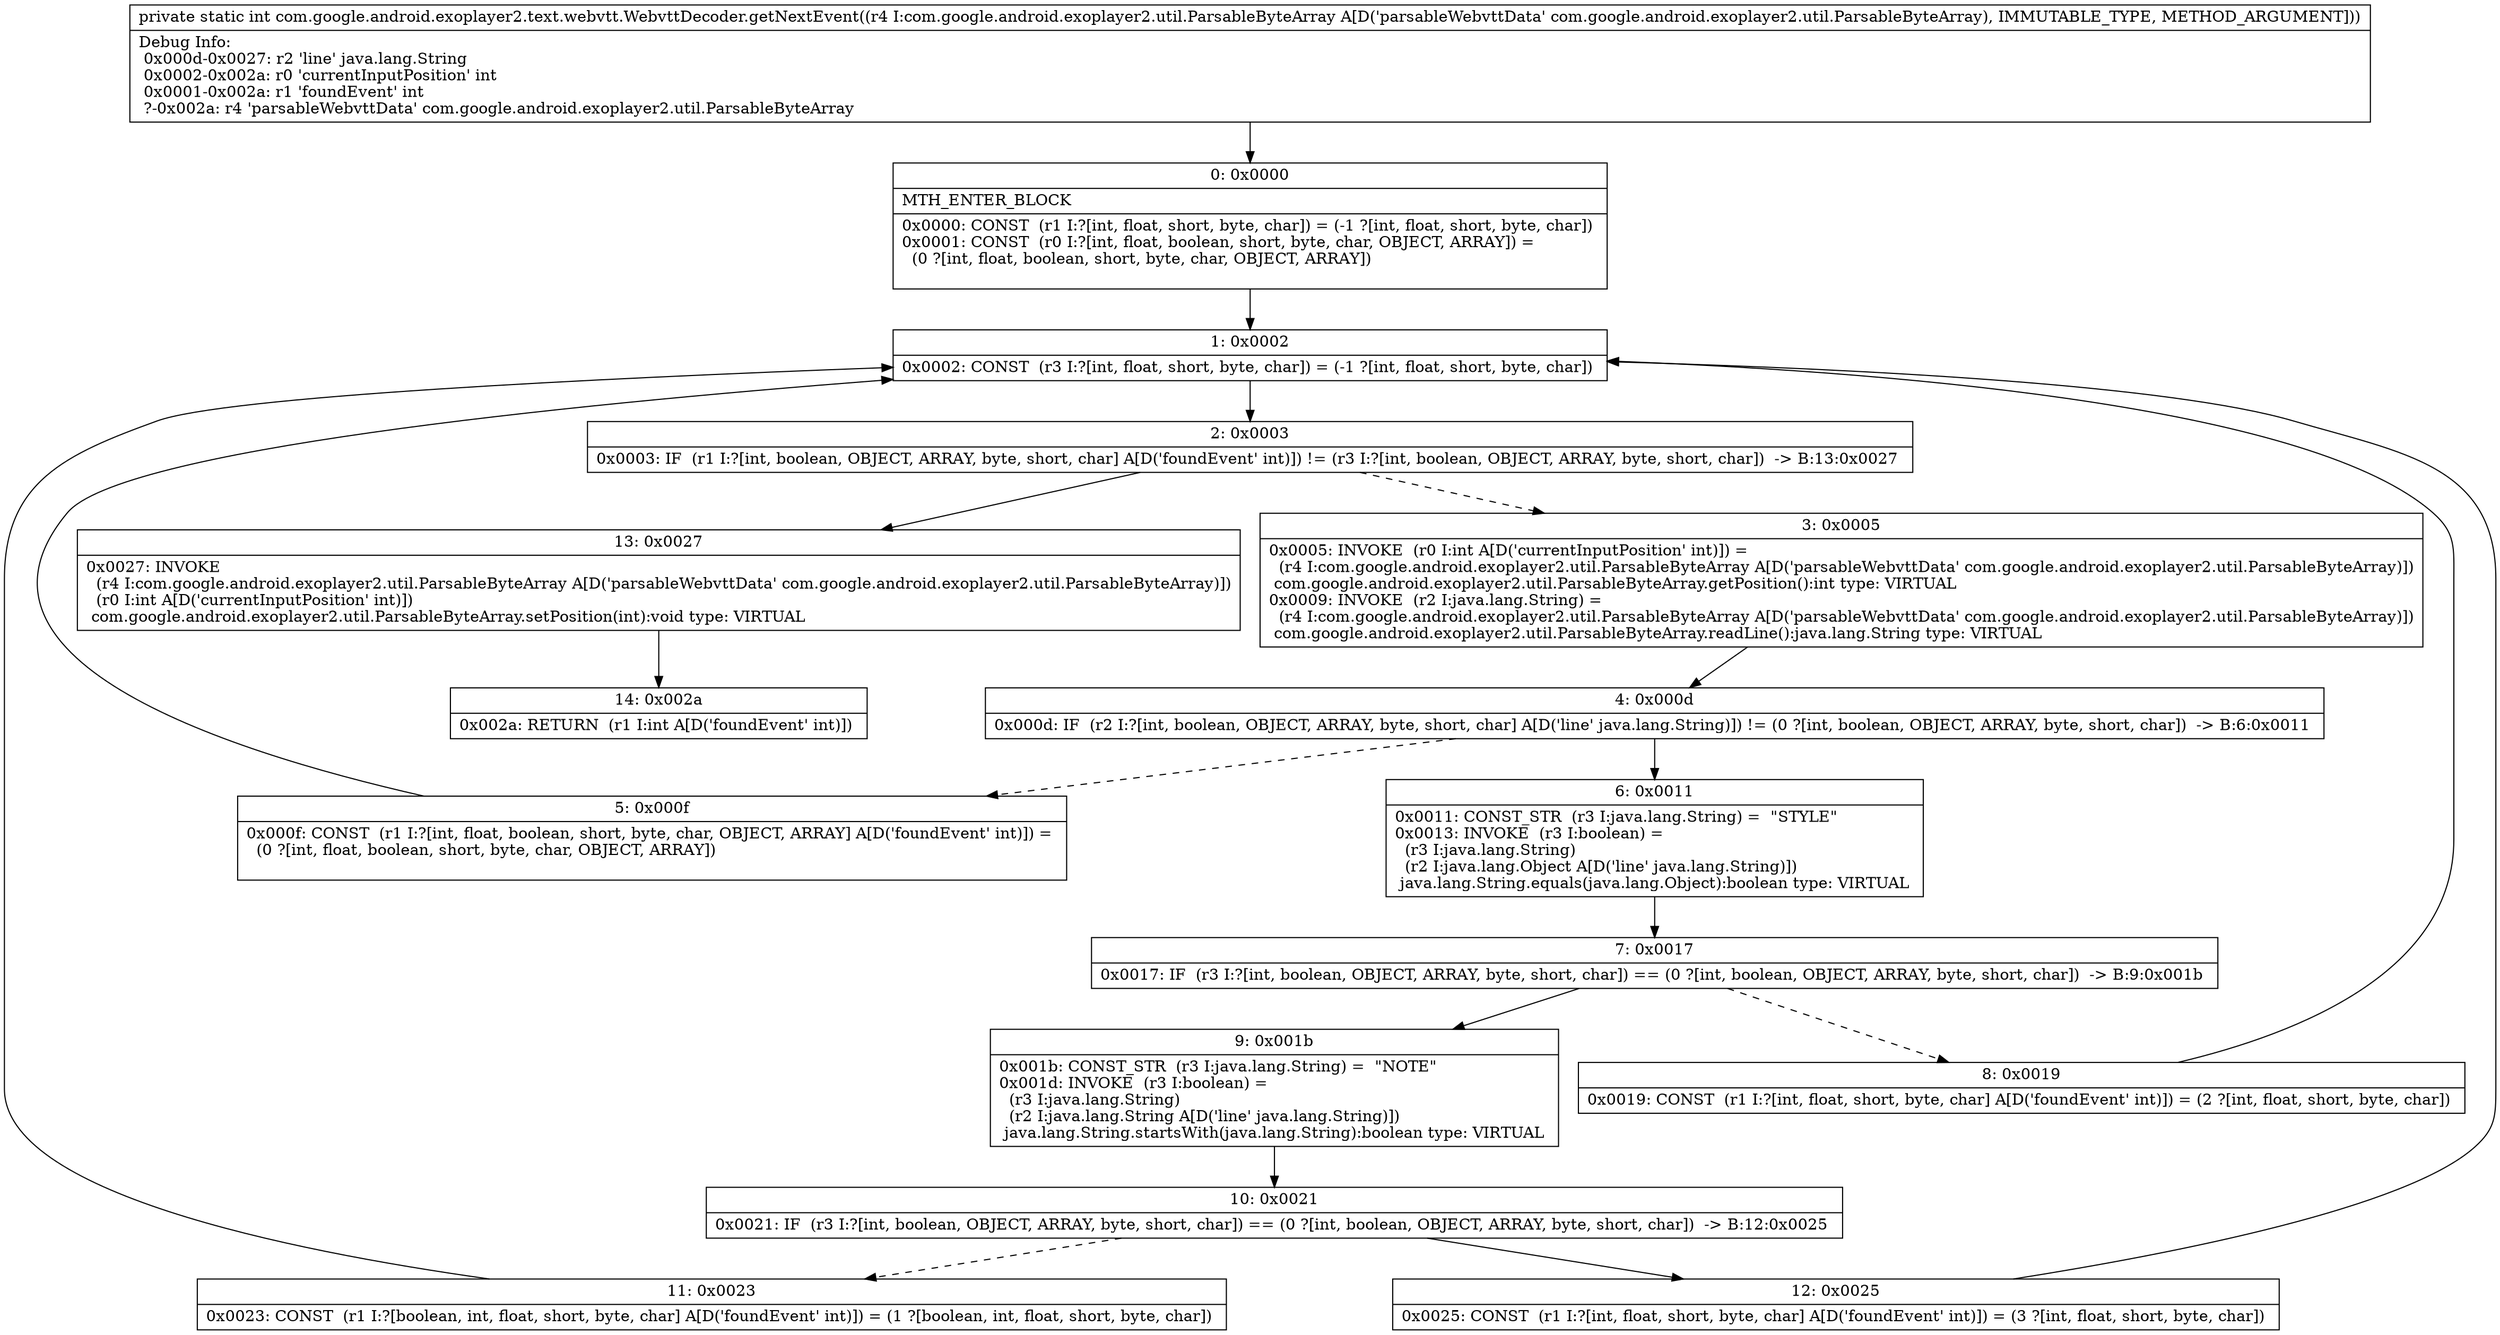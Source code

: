 digraph "CFG forcom.google.android.exoplayer2.text.webvtt.WebvttDecoder.getNextEvent(Lcom\/google\/android\/exoplayer2\/util\/ParsableByteArray;)I" {
Node_0 [shape=record,label="{0\:\ 0x0000|MTH_ENTER_BLOCK\l|0x0000: CONST  (r1 I:?[int, float, short, byte, char]) = (\-1 ?[int, float, short, byte, char]) \l0x0001: CONST  (r0 I:?[int, float, boolean, short, byte, char, OBJECT, ARRAY]) = \l  (0 ?[int, float, boolean, short, byte, char, OBJECT, ARRAY])\l \l}"];
Node_1 [shape=record,label="{1\:\ 0x0002|0x0002: CONST  (r3 I:?[int, float, short, byte, char]) = (\-1 ?[int, float, short, byte, char]) \l}"];
Node_2 [shape=record,label="{2\:\ 0x0003|0x0003: IF  (r1 I:?[int, boolean, OBJECT, ARRAY, byte, short, char] A[D('foundEvent' int)]) != (r3 I:?[int, boolean, OBJECT, ARRAY, byte, short, char])  \-\> B:13:0x0027 \l}"];
Node_3 [shape=record,label="{3\:\ 0x0005|0x0005: INVOKE  (r0 I:int A[D('currentInputPosition' int)]) = \l  (r4 I:com.google.android.exoplayer2.util.ParsableByteArray A[D('parsableWebvttData' com.google.android.exoplayer2.util.ParsableByteArray)])\l com.google.android.exoplayer2.util.ParsableByteArray.getPosition():int type: VIRTUAL \l0x0009: INVOKE  (r2 I:java.lang.String) = \l  (r4 I:com.google.android.exoplayer2.util.ParsableByteArray A[D('parsableWebvttData' com.google.android.exoplayer2.util.ParsableByteArray)])\l com.google.android.exoplayer2.util.ParsableByteArray.readLine():java.lang.String type: VIRTUAL \l}"];
Node_4 [shape=record,label="{4\:\ 0x000d|0x000d: IF  (r2 I:?[int, boolean, OBJECT, ARRAY, byte, short, char] A[D('line' java.lang.String)]) != (0 ?[int, boolean, OBJECT, ARRAY, byte, short, char])  \-\> B:6:0x0011 \l}"];
Node_5 [shape=record,label="{5\:\ 0x000f|0x000f: CONST  (r1 I:?[int, float, boolean, short, byte, char, OBJECT, ARRAY] A[D('foundEvent' int)]) = \l  (0 ?[int, float, boolean, short, byte, char, OBJECT, ARRAY])\l \l}"];
Node_6 [shape=record,label="{6\:\ 0x0011|0x0011: CONST_STR  (r3 I:java.lang.String) =  \"STYLE\" \l0x0013: INVOKE  (r3 I:boolean) = \l  (r3 I:java.lang.String)\l  (r2 I:java.lang.Object A[D('line' java.lang.String)])\l java.lang.String.equals(java.lang.Object):boolean type: VIRTUAL \l}"];
Node_7 [shape=record,label="{7\:\ 0x0017|0x0017: IF  (r3 I:?[int, boolean, OBJECT, ARRAY, byte, short, char]) == (0 ?[int, boolean, OBJECT, ARRAY, byte, short, char])  \-\> B:9:0x001b \l}"];
Node_8 [shape=record,label="{8\:\ 0x0019|0x0019: CONST  (r1 I:?[int, float, short, byte, char] A[D('foundEvent' int)]) = (2 ?[int, float, short, byte, char]) \l}"];
Node_9 [shape=record,label="{9\:\ 0x001b|0x001b: CONST_STR  (r3 I:java.lang.String) =  \"NOTE\" \l0x001d: INVOKE  (r3 I:boolean) = \l  (r3 I:java.lang.String)\l  (r2 I:java.lang.String A[D('line' java.lang.String)])\l java.lang.String.startsWith(java.lang.String):boolean type: VIRTUAL \l}"];
Node_10 [shape=record,label="{10\:\ 0x0021|0x0021: IF  (r3 I:?[int, boolean, OBJECT, ARRAY, byte, short, char]) == (0 ?[int, boolean, OBJECT, ARRAY, byte, short, char])  \-\> B:12:0x0025 \l}"];
Node_11 [shape=record,label="{11\:\ 0x0023|0x0023: CONST  (r1 I:?[boolean, int, float, short, byte, char] A[D('foundEvent' int)]) = (1 ?[boolean, int, float, short, byte, char]) \l}"];
Node_12 [shape=record,label="{12\:\ 0x0025|0x0025: CONST  (r1 I:?[int, float, short, byte, char] A[D('foundEvent' int)]) = (3 ?[int, float, short, byte, char]) \l}"];
Node_13 [shape=record,label="{13\:\ 0x0027|0x0027: INVOKE  \l  (r4 I:com.google.android.exoplayer2.util.ParsableByteArray A[D('parsableWebvttData' com.google.android.exoplayer2.util.ParsableByteArray)])\l  (r0 I:int A[D('currentInputPosition' int)])\l com.google.android.exoplayer2.util.ParsableByteArray.setPosition(int):void type: VIRTUAL \l}"];
Node_14 [shape=record,label="{14\:\ 0x002a|0x002a: RETURN  (r1 I:int A[D('foundEvent' int)]) \l}"];
MethodNode[shape=record,label="{private static int com.google.android.exoplayer2.text.webvtt.WebvttDecoder.getNextEvent((r4 I:com.google.android.exoplayer2.util.ParsableByteArray A[D('parsableWebvttData' com.google.android.exoplayer2.util.ParsableByteArray), IMMUTABLE_TYPE, METHOD_ARGUMENT]))  | Debug Info:\l  0x000d\-0x0027: r2 'line' java.lang.String\l  0x0002\-0x002a: r0 'currentInputPosition' int\l  0x0001\-0x002a: r1 'foundEvent' int\l  ?\-0x002a: r4 'parsableWebvttData' com.google.android.exoplayer2.util.ParsableByteArray\l}"];
MethodNode -> Node_0;
Node_0 -> Node_1;
Node_1 -> Node_2;
Node_2 -> Node_3[style=dashed];
Node_2 -> Node_13;
Node_3 -> Node_4;
Node_4 -> Node_5[style=dashed];
Node_4 -> Node_6;
Node_5 -> Node_1;
Node_6 -> Node_7;
Node_7 -> Node_8[style=dashed];
Node_7 -> Node_9;
Node_8 -> Node_1;
Node_9 -> Node_10;
Node_10 -> Node_11[style=dashed];
Node_10 -> Node_12;
Node_11 -> Node_1;
Node_12 -> Node_1;
Node_13 -> Node_14;
}

